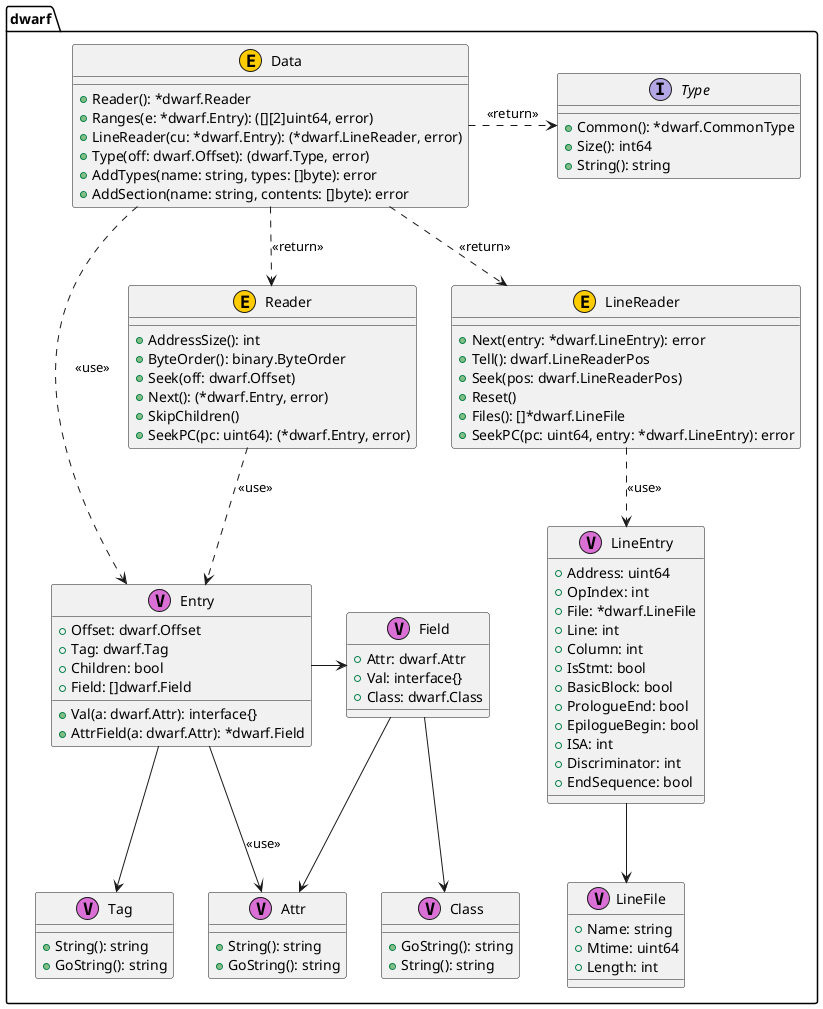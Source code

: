 @startuml


package "dwarf" {
	class "Attr" as dwarf.Attr <<V,Orchid>> {
		+String(): string
		+GoString(): string
	}
}


package "dwarf" {
	class "Class" as dwarf.Class <<V,Orchid>> {
		+GoString(): string
		+String(): string
	}
}


package "dwarf" {
	class "Data" as dwarf.Data <<E,#FFCC00>> {
		+Reader(): *dwarf.Reader
		+Ranges(e: *dwarf.Entry): ([][2]uint64, error)
		+LineReader(cu: *dwarf.Entry): (*dwarf.LineReader, error)
		+Type(off: dwarf.Offset): (dwarf.Type, error)
		+AddTypes(name: string, types: []byte): error
		+AddSection(name: string, contents: []byte): error
	}
}

	dwarf.Data ..> dwarf.Reader : <<return>>
	dwarf.Data ..> dwarf.Entry : <<use>>
	dwarf.Data ..> dwarf.LineReader : <<return>>
	dwarf.Data .right.> dwarf.Type : <<return>>

package "dwarf" {
	class "Entry" as dwarf.Entry <<V,Orchid>> {
		+Offset: dwarf.Offset
		+Tag: dwarf.Tag
		+Children: bool
		+Field: []dwarf.Field
		+Val(a: dwarf.Attr): interface{}
		+AttrField(a: dwarf.Attr): *dwarf.Field
	}
}

	dwarf.Entry --> dwarf.Tag
	dwarf.Entry -right-> dwarf.Field
	dwarf.Entry --> dwarf.Attr : <<use>>


package "dwarf" {
	class "Field" as dwarf.Field <<V,Orchid>> {
		+Attr: dwarf.Attr
		+Val: interface{}
		+Class: dwarf.Class
	}
}

	dwarf.Field --> dwarf.Attr
	dwarf.Field --> dwarf.Class


package "dwarf" {
	class "LineEntry" as dwarf.LineEntry <<V,Orchid>> {
		+Address: uint64
		+OpIndex: int
		+File: *dwarf.LineFile
		+Line: int
		+Column: int
		+IsStmt: bool
		+BasicBlock: bool
		+PrologueEnd: bool
		+EpilogueBegin: bool
		+ISA: int
		+Discriminator: int
		+EndSequence: bool
	}
}

	dwarf.LineEntry --> dwarf.LineFile


package "dwarf" {
	class "LineFile" as dwarf.LineFile <<V,Orchid>> {
		+Name: string
		+Mtime: uint64
		+Length: int
	}
}


package "dwarf" {
	class "LineReader" as dwarf.LineReader <<E,#FFCC00>> {
		+Next(entry: *dwarf.LineEntry): error
		+Tell(): dwarf.LineReaderPos
		+Seek(pos: dwarf.LineReaderPos)
		+Reset()
		+Files(): []*dwarf.LineFile
		+SeekPC(pc: uint64, entry: *dwarf.LineEntry): error
	}
}

	dwarf.LineReader ..> dwarf.LineEntry : <<use>>

package "dwarf" {
	class "Reader" as dwarf.Reader <<E,#FFCC00>> {
		+AddressSize(): int
		+ByteOrder(): binary.ByteOrder
		+Seek(off: dwarf.Offset)
		+Next(): (*dwarf.Entry, error)
		+SkipChildren()
		+SeekPC(pc: uint64): (*dwarf.Entry, error)
	}
}

	dwarf.Reader ..> dwarf.Entry : <<use>>

package "dwarf" {
	interface "Type" as dwarf.Type {
		+Common(): *dwarf.CommonType
		+Size(): int64
		+String(): string
	}
}

package "dwarf" {
   	class "Tag" as dwarf.Tag <<V,Orchid>> {
   		+String(): string
   		+GoString(): string
   	}
}

@enduml
